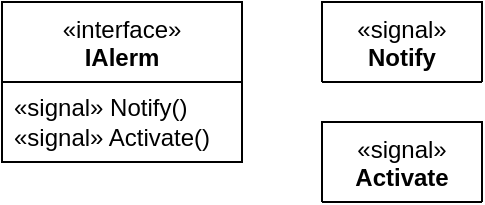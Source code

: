 <mxfile version="21.6.5" type="device">
  <diagram name="Page-1" id="1T7qoTe-s9FlDnVZPaJK">
    <mxGraphModel dx="864" dy="495" grid="1" gridSize="10" guides="1" tooltips="1" connect="1" arrows="1" fold="1" page="1" pageScale="1" pageWidth="1169" pageHeight="827" math="0" shadow="0">
      <root>
        <mxCell id="0" />
        <mxCell id="1" parent="0" />
        <mxCell id="mamKW3PhFzQxqMyNUXma-1" value="«interface»&lt;br&gt;&lt;b&gt;IAlerm&lt;/b&gt;" style="swimlane;fontStyle=0;align=center;verticalAlign=top;childLayout=stackLayout;horizontal=1;startSize=40;horizontalStack=0;resizeParent=1;resizeParentMax=0;resizeLast=0;collapsible=0;marginBottom=0;html=1;whiteSpace=wrap;" vertex="1" parent="1">
          <mxGeometry width="120" height="80" as="geometry" />
        </mxCell>
        <mxCell id="mamKW3PhFzQxqMyNUXma-2" value="«signal» Notify()&lt;br&gt;«signal» Activate()" style="text;html=1;strokeColor=none;fillColor=none;align=left;verticalAlign=middle;spacingLeft=4;spacingRight=4;overflow=hidden;rotatable=0;points=[[0,0.5],[1,0.5]];portConstraint=eastwest;whiteSpace=wrap;" vertex="1" parent="mamKW3PhFzQxqMyNUXma-1">
          <mxGeometry y="40" width="120" height="40" as="geometry" />
        </mxCell>
        <mxCell id="mamKW3PhFzQxqMyNUXma-3" value="«signal»&lt;br&gt;&lt;b&gt;Notify&lt;/b&gt;" style="swimlane;fontStyle=0;align=center;verticalAlign=top;childLayout=stackLayout;horizontal=1;startSize=80;horizontalStack=0;resizeParent=1;resizeParentMax=0;resizeLast=0;collapsible=0;marginBottom=0;html=1;whiteSpace=wrap;" vertex="1" parent="1">
          <mxGeometry x="160" width="80" height="40" as="geometry" />
        </mxCell>
        <mxCell id="mamKW3PhFzQxqMyNUXma-5" value="«signal»&lt;br&gt;&lt;b&gt;Activate&lt;/b&gt;" style="swimlane;fontStyle=0;align=center;verticalAlign=top;childLayout=stackLayout;horizontal=1;startSize=80;horizontalStack=0;resizeParent=1;resizeParentMax=0;resizeLast=0;collapsible=0;marginBottom=0;html=1;whiteSpace=wrap;" vertex="1" parent="1">
          <mxGeometry x="160" y="60" width="80" height="40" as="geometry" />
        </mxCell>
      </root>
    </mxGraphModel>
  </diagram>
</mxfile>
